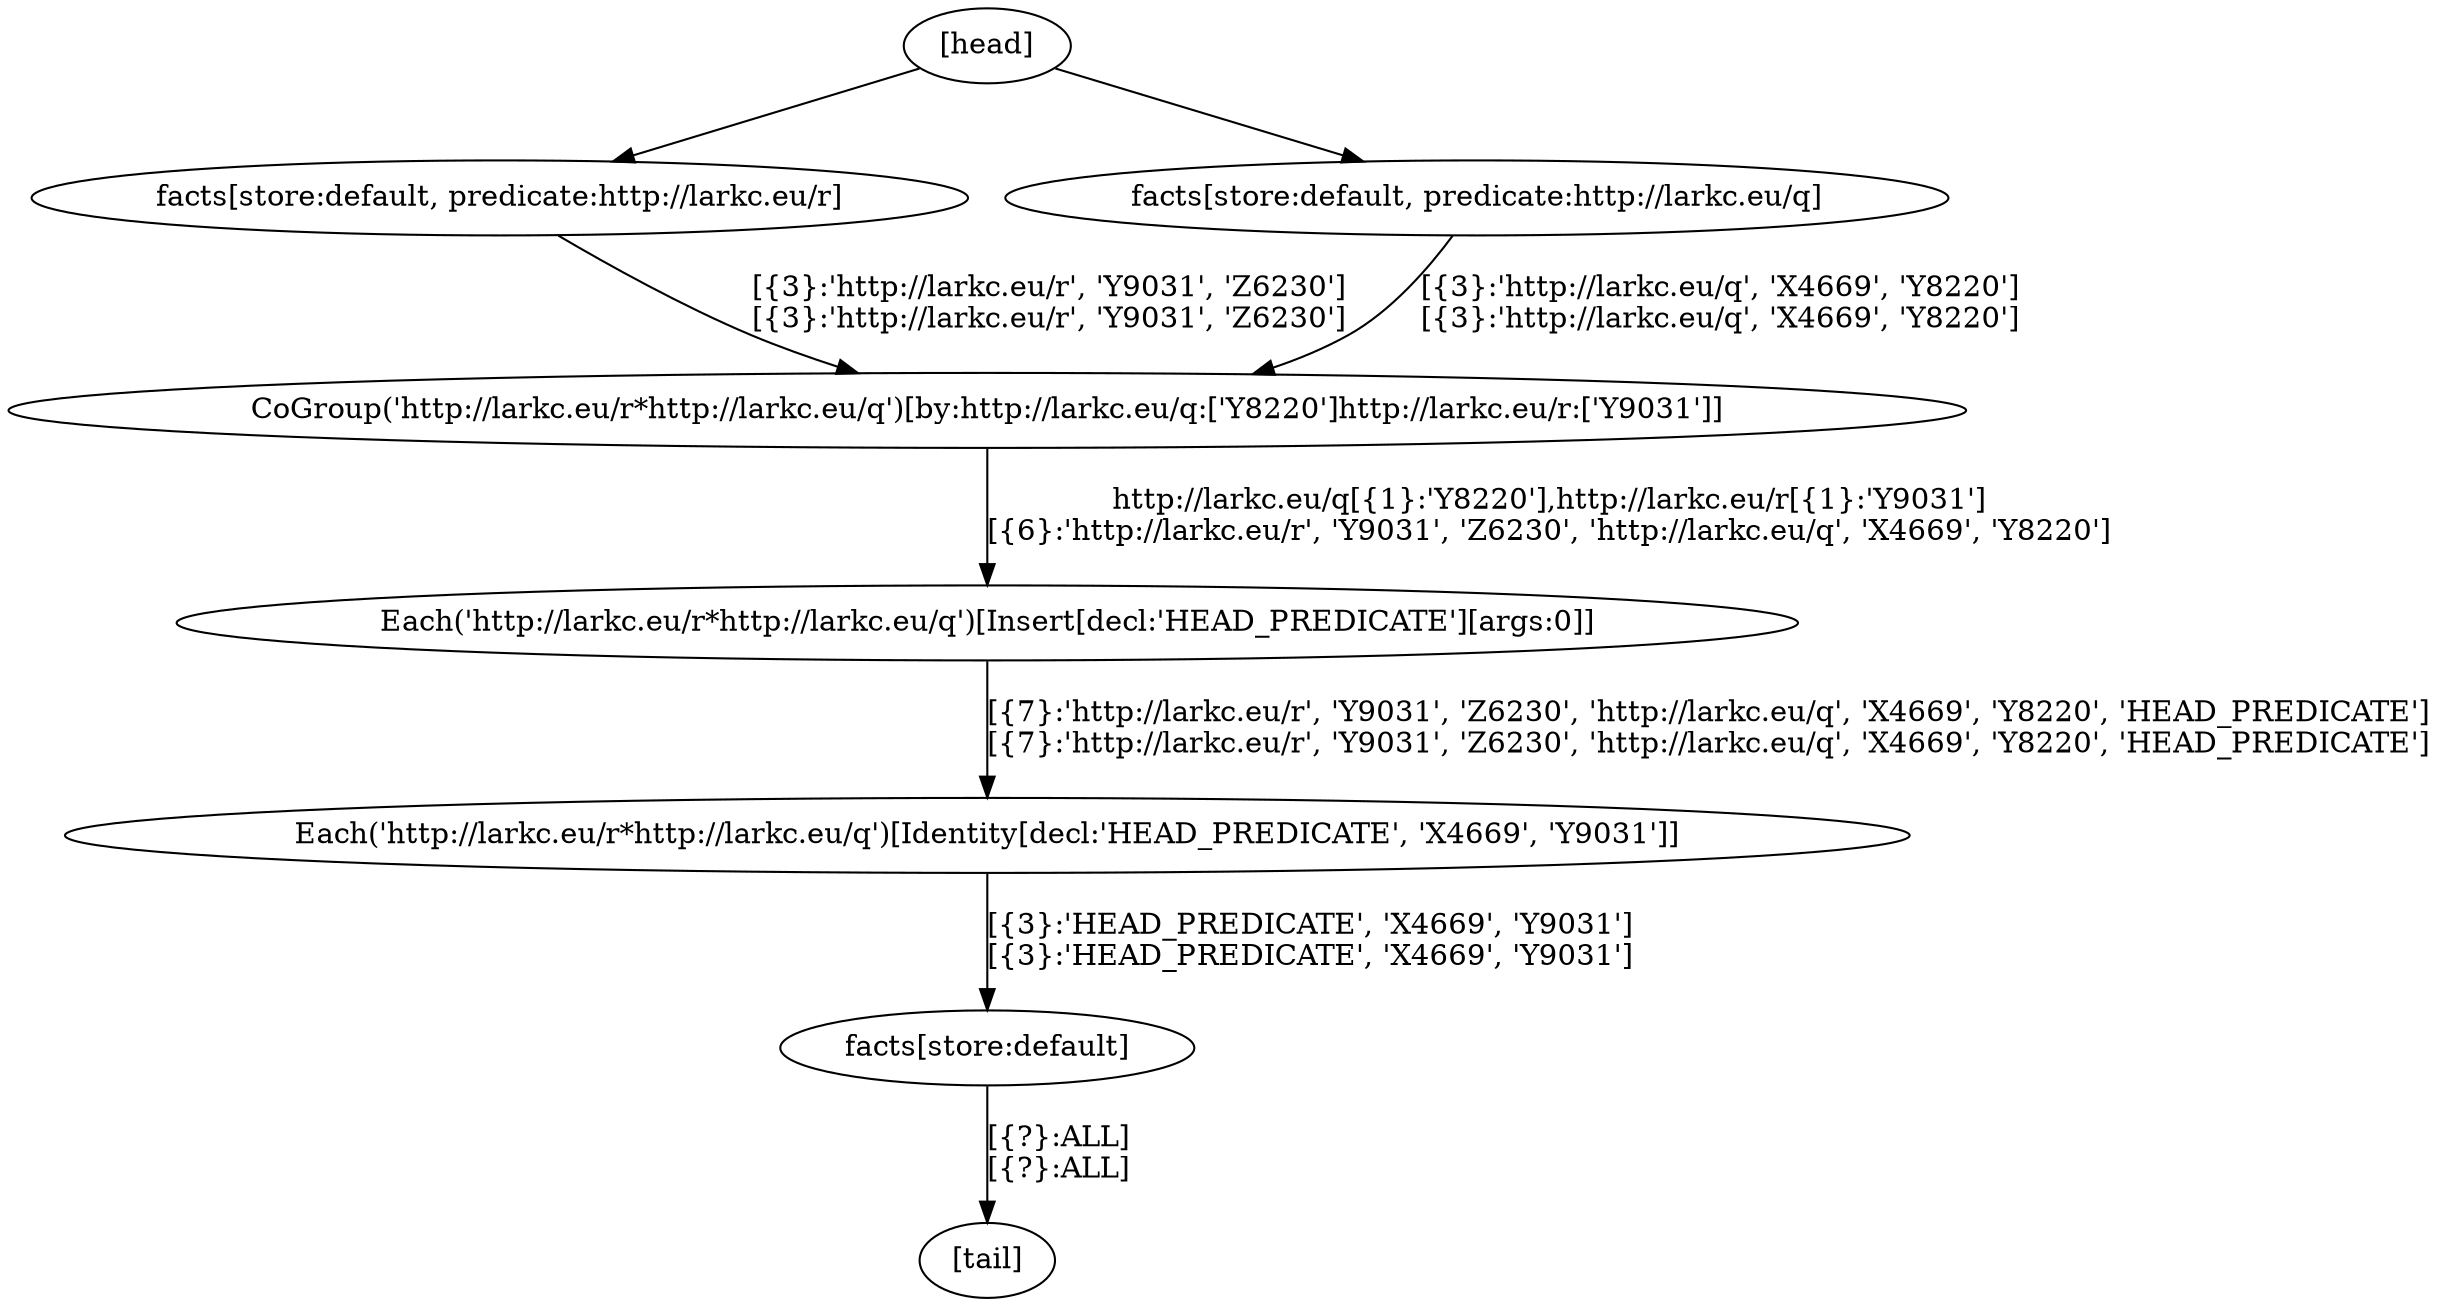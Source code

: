 digraph G {
  1 [label = "Each('http://larkc.eu/r*http://larkc.eu/q')[Identity[decl:'HEAD_PREDICATE', 'X4669', 'Y9031']]"];
  2 [label = "facts[store:default]"];
  3 [label = "Each('http://larkc.eu/r*http://larkc.eu/q')[Insert[decl:'HEAD_PREDICATE'][args:0]]"];
  4 [label = "CoGroup('http://larkc.eu/r*http://larkc.eu/q')[by:http://larkc.eu/q:['Y8220']http://larkc.eu/r:['Y9031']]"];
  5 [label = "facts[store:default, predicate:http://larkc.eu/r]"];
  6 [label = "facts[store:default, predicate:http://larkc.eu/q]"];
  7 [label = "[head]"];
  8 [label = "[tail]"];
  1 -> 2 [label = "[{3}:'HEAD_PREDICATE', 'X4669', 'Y9031']\n[{3}:'HEAD_PREDICATE', 'X4669', 'Y9031']"];
  4 -> 3 [label = "http://larkc.eu/q[{1}:'Y8220'],http://larkc.eu/r[{1}:'Y9031']\n[{6}:'http://larkc.eu/r', 'Y9031', 'Z6230', 'http://larkc.eu/q', 'X4669', 'Y8220']"];
  3 -> 1 [label = "[{7}:'http://larkc.eu/r', 'Y9031', 'Z6230', 'http://larkc.eu/q', 'X4669', 'Y8220', 'HEAD_PREDICATE']\n[{7}:'http://larkc.eu/r', 'Y9031', 'Z6230', 'http://larkc.eu/q', 'X4669', 'Y8220', 'HEAD_PREDICATE']"];
  7 -> 6 [label = ""];
  7 -> 5 [label = ""];
  2 -> 8 [label = "[{?}:ALL]\n[{?}:ALL]"];
  5 -> 4 [label = "[{3}:'http://larkc.eu/r', 'Y9031', 'Z6230']\n[{3}:'http://larkc.eu/r', 'Y9031', 'Z6230']"];
  6 -> 4 [label = "[{3}:'http://larkc.eu/q', 'X4669', 'Y8220']\n[{3}:'http://larkc.eu/q', 'X4669', 'Y8220']"];
}
